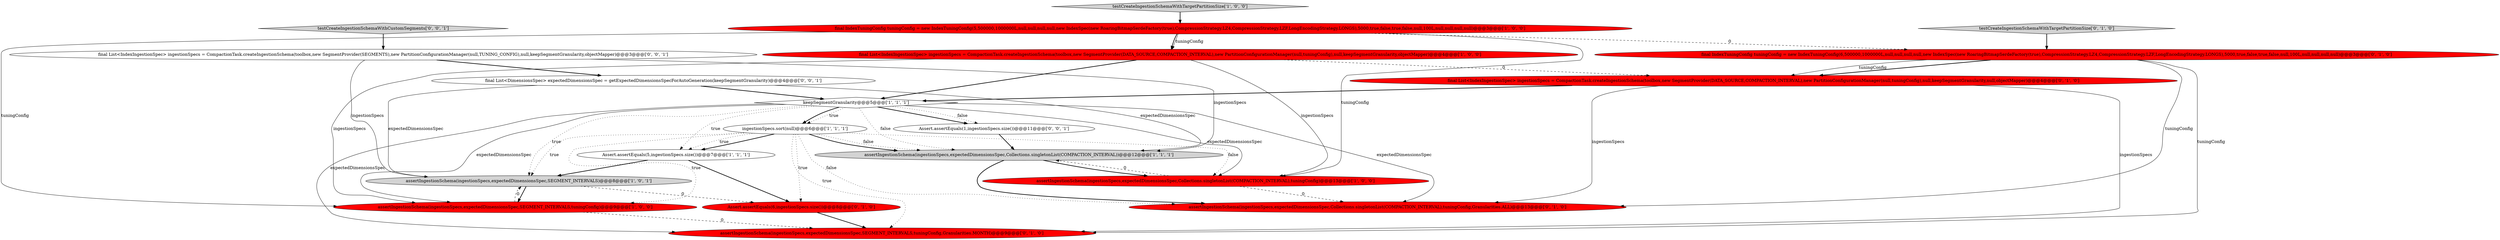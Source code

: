 digraph {
17 [style = filled, label = "testCreateIngestionSchemaWithCustomSegments['0', '0', '1']", fillcolor = lightgray, shape = diamond image = "AAA0AAABBB3BBB"];
9 [style = filled, label = "ingestionSpecs.sort(null)@@@6@@@['1', '1', '1']", fillcolor = white, shape = ellipse image = "AAA0AAABBB1BBB"];
6 [style = filled, label = "keepSegmentGranularity@@@5@@@['1', '1', '1']", fillcolor = white, shape = diamond image = "AAA0AAABBB1BBB"];
3 [style = filled, label = "assertIngestionSchema(ingestionSpecs,expectedDimensionsSpec,Collections.singletonList(COMPACTION_INTERVAL),tuningConfig)@@@13@@@['1', '0', '0']", fillcolor = red, shape = ellipse image = "AAA1AAABBB1BBB"];
1 [style = filled, label = "Assert.assertEquals(5,ingestionSpecs.size())@@@7@@@['1', '1', '1']", fillcolor = white, shape = ellipse image = "AAA0AAABBB1BBB"];
13 [style = filled, label = "final List<IndexIngestionSpec> ingestionSpecs = CompactionTask.createIngestionSchema(toolbox,new SegmentProvider(DATA_SOURCE,COMPACTION_INTERVAL),new PartitionConfigurationManager(null,tuningConfig),null,keepSegmentGranularity,null,objectMapper)@@@4@@@['0', '1', '0']", fillcolor = red, shape = ellipse image = "AAA1AAABBB2BBB"];
10 [style = filled, label = "final IndexTuningConfig tuningConfig = new IndexTuningConfig(6,500000,1000000L,null,null,null,null,new IndexSpec(new RoaringBitmapSerdeFactory(true),CompressionStrategy.LZ4,CompressionStrategy.LZF,LongEncodingStrategy.LONGS),5000,true,false,true,false,null,100L,null,null,null,null)@@@3@@@['0', '1', '0']", fillcolor = red, shape = ellipse image = "AAA1AAABBB2BBB"];
4 [style = filled, label = "testCreateIngestionSchemaWithTargetPartitionSize['1', '0', '0']", fillcolor = lightgray, shape = diamond image = "AAA0AAABBB1BBB"];
16 [style = filled, label = "Assert.assertEquals(1,ingestionSpecs.size())@@@11@@@['0', '0', '1']", fillcolor = white, shape = ellipse image = "AAA0AAABBB3BBB"];
18 [style = filled, label = "final List<IndexIngestionSpec> ingestionSpecs = CompactionTask.createIngestionSchema(toolbox,new SegmentProvider(SEGMENTS),new PartitionConfigurationManager(null,TUNING_CONFIG),null,keepSegmentGranularity,objectMapper)@@@3@@@['0', '0', '1']", fillcolor = white, shape = ellipse image = "AAA0AAABBB3BBB"];
0 [style = filled, label = "final IndexTuningConfig tuningConfig = new IndexTuningConfig(5,500000,1000000L,null,null,null,null,new IndexSpec(new RoaringBitmapSerdeFactory(true),CompressionStrategy.LZ4,CompressionStrategy.LZF,LongEncodingStrategy.LONGS),5000,true,false,true,false,null,100L,null,null,null,null)@@@3@@@['1', '0', '0']", fillcolor = red, shape = ellipse image = "AAA1AAABBB1BBB"];
12 [style = filled, label = "assertIngestionSchema(ingestionSpecs,expectedDimensionsSpec,Collections.singletonList(COMPACTION_INTERVAL),tuningConfig,Granularities.ALL)@@@13@@@['0', '1', '0']", fillcolor = red, shape = ellipse image = "AAA1AAABBB2BBB"];
2 [style = filled, label = "assertIngestionSchema(ingestionSpecs,expectedDimensionsSpec,Collections.singletonList(COMPACTION_INTERVAL))@@@12@@@['1', '1', '1']", fillcolor = lightgray, shape = ellipse image = "AAA0AAABBB1BBB"];
11 [style = filled, label = "Assert.assertEquals(6,ingestionSpecs.size())@@@8@@@['0', '1', '0']", fillcolor = red, shape = ellipse image = "AAA1AAABBB2BBB"];
15 [style = filled, label = "testCreateIngestionSchemaWithTargetPartitionSize['0', '1', '0']", fillcolor = lightgray, shape = diamond image = "AAA0AAABBB2BBB"];
5 [style = filled, label = "assertIngestionSchema(ingestionSpecs,expectedDimensionsSpec,SEGMENT_INTERVALS,tuningConfig)@@@9@@@['1', '0', '0']", fillcolor = red, shape = ellipse image = "AAA1AAABBB1BBB"];
8 [style = filled, label = "final List<IndexIngestionSpec> ingestionSpecs = CompactionTask.createIngestionSchema(toolbox,new SegmentProvider(DATA_SOURCE,COMPACTION_INTERVAL),new PartitionConfigurationManager(null,tuningConfig),null,keepSegmentGranularity,objectMapper)@@@4@@@['1', '0', '0']", fillcolor = red, shape = ellipse image = "AAA1AAABBB1BBB"];
14 [style = filled, label = "assertIngestionSchema(ingestionSpecs,expectedDimensionsSpec,SEGMENT_INTERVALS,tuningConfig,Granularities.MONTH)@@@9@@@['0', '1', '0']", fillcolor = red, shape = ellipse image = "AAA1AAABBB2BBB"];
19 [style = filled, label = "final List<DimensionsSpec> expectedDimensionsSpec = getExpectedDimensionsSpecForAutoGeneration(keepSegmentGranularity)@@@4@@@['0', '0', '1']", fillcolor = white, shape = ellipse image = "AAA0AAABBB3BBB"];
7 [style = filled, label = "assertIngestionSchema(ingestionSpecs,expectedDimensionsSpec,SEGMENT_INTERVALS)@@@8@@@['1', '0', '1']", fillcolor = lightgray, shape = ellipse image = "AAA0AAABBB1BBB"];
15->10 [style = bold, label=""];
3->2 [style = dashed, label="0"];
5->14 [style = dashed, label="0"];
11->14 [style = bold, label=""];
9->2 [style = bold, label=""];
10->14 [style = solid, label="tuningConfig"];
6->16 [style = dotted, label="false"];
2->3 [style = bold, label=""];
9->11 [style = dotted, label="true"];
6->2 [style = dotted, label="false"];
6->12 [style = solid, label="expectedDimensionsSpec"];
0->5 [style = solid, label="tuningConfig"];
18->19 [style = bold, label=""];
9->2 [style = dotted, label="false"];
8->3 [style = solid, label="ingestionSpecs"];
9->3 [style = dotted, label="false"];
6->1 [style = dotted, label="true"];
7->11 [style = dashed, label="0"];
8->6 [style = bold, label=""];
6->3 [style = solid, label="expectedDimensionsSpec"];
16->2 [style = bold, label=""];
19->6 [style = bold, label=""];
1->7 [style = bold, label=""];
9->14 [style = dotted, label="true"];
9->12 [style = dotted, label="false"];
2->12 [style = bold, label=""];
8->5 [style = solid, label="ingestionSpecs"];
19->7 [style = solid, label="expectedDimensionsSpec"];
0->8 [style = solid, label="tuningConfig"];
4->0 [style = bold, label=""];
1->11 [style = bold, label=""];
0->10 [style = dashed, label="0"];
8->13 [style = dashed, label="0"];
7->5 [style = bold, label=""];
9->5 [style = dotted, label="true"];
3->12 [style = dashed, label="0"];
10->13 [style = bold, label=""];
0->3 [style = solid, label="tuningConfig"];
13->12 [style = solid, label="ingestionSpecs"];
6->9 [style = dotted, label="true"];
6->16 [style = bold, label=""];
6->14 [style = solid, label="expectedDimensionsSpec"];
0->8 [style = bold, label=""];
9->1 [style = dotted, label="true"];
10->12 [style = solid, label="tuningConfig"];
6->7 [style = dotted, label="true"];
10->13 [style = solid, label="tuningConfig"];
13->14 [style = solid, label="ingestionSpecs"];
13->6 [style = bold, label=""];
6->9 [style = bold, label=""];
9->1 [style = bold, label=""];
9->7 [style = dotted, label="true"];
5->7 [style = dashed, label="0"];
6->5 [style = solid, label="expectedDimensionsSpec"];
19->2 [style = solid, label="expectedDimensionsSpec"];
17->18 [style = bold, label=""];
18->7 [style = solid, label="ingestionSpecs"];
18->2 [style = solid, label="ingestionSpecs"];
}
